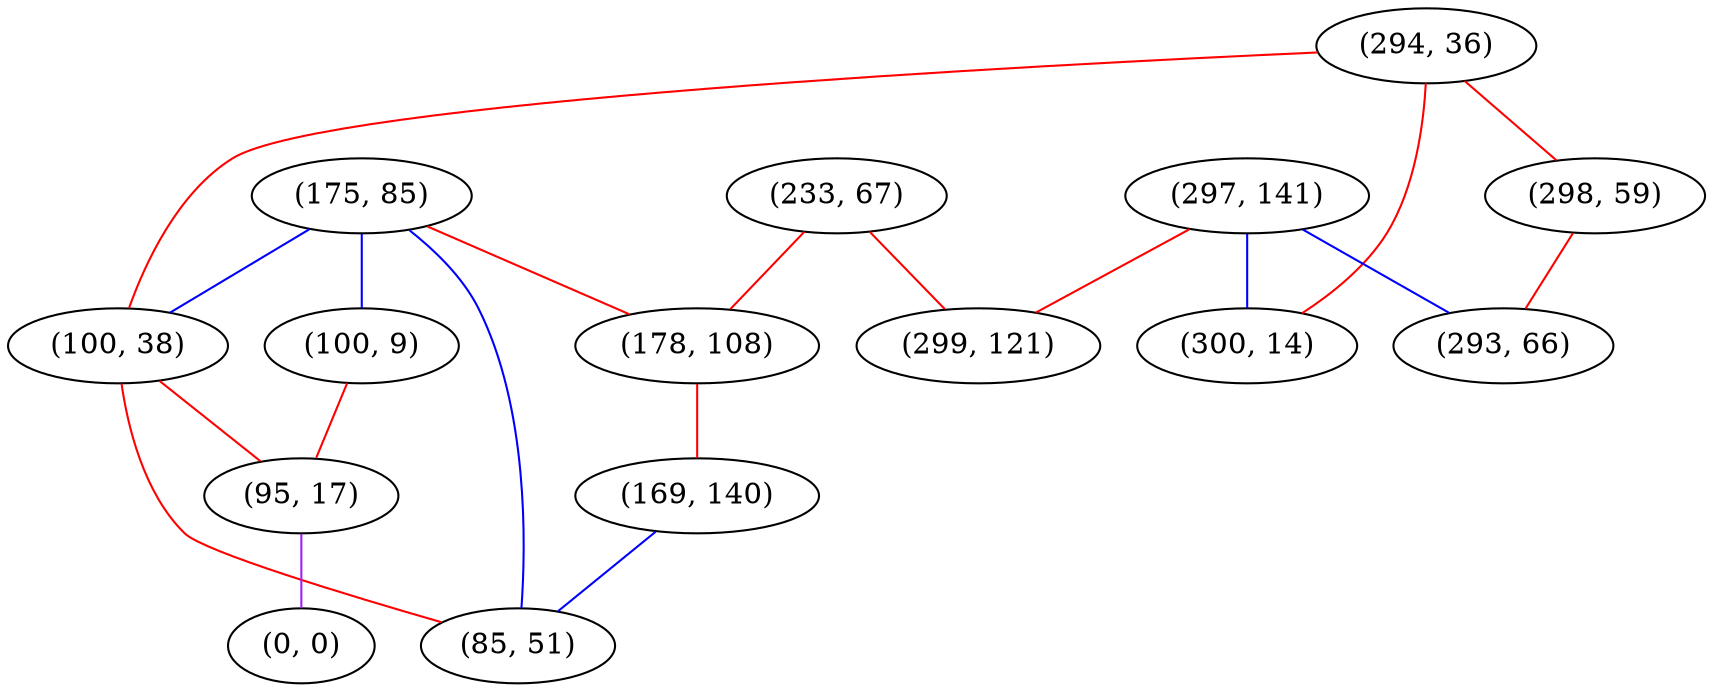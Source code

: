 graph "" {
"(294, 36)";
"(175, 85)";
"(100, 9)";
"(100, 38)";
"(297, 141)";
"(233, 67)";
"(95, 17)";
"(0, 0)";
"(298, 59)";
"(300, 14)";
"(299, 121)";
"(293, 66)";
"(178, 108)";
"(169, 140)";
"(85, 51)";
"(294, 36)" -- "(298, 59)"  [color=red, key=0, weight=1];
"(294, 36)" -- "(100, 38)"  [color=red, key=0, weight=1];
"(294, 36)" -- "(300, 14)"  [color=red, key=0, weight=1];
"(175, 85)" -- "(100, 38)"  [color=blue, key=0, weight=3];
"(175, 85)" -- "(100, 9)"  [color=blue, key=0, weight=3];
"(175, 85)" -- "(178, 108)"  [color=red, key=0, weight=1];
"(175, 85)" -- "(85, 51)"  [color=blue, key=0, weight=3];
"(100, 9)" -- "(95, 17)"  [color=red, key=0, weight=1];
"(100, 38)" -- "(95, 17)"  [color=red, key=0, weight=1];
"(100, 38)" -- "(85, 51)"  [color=red, key=0, weight=1];
"(297, 141)" -- "(299, 121)"  [color=red, key=0, weight=1];
"(297, 141)" -- "(293, 66)"  [color=blue, key=0, weight=3];
"(297, 141)" -- "(300, 14)"  [color=blue, key=0, weight=3];
"(233, 67)" -- "(299, 121)"  [color=red, key=0, weight=1];
"(233, 67)" -- "(178, 108)"  [color=red, key=0, weight=1];
"(95, 17)" -- "(0, 0)"  [color=purple, key=0, weight=4];
"(298, 59)" -- "(293, 66)"  [color=red, key=0, weight=1];
"(178, 108)" -- "(169, 140)"  [color=red, key=0, weight=1];
"(169, 140)" -- "(85, 51)"  [color=blue, key=0, weight=3];
}
